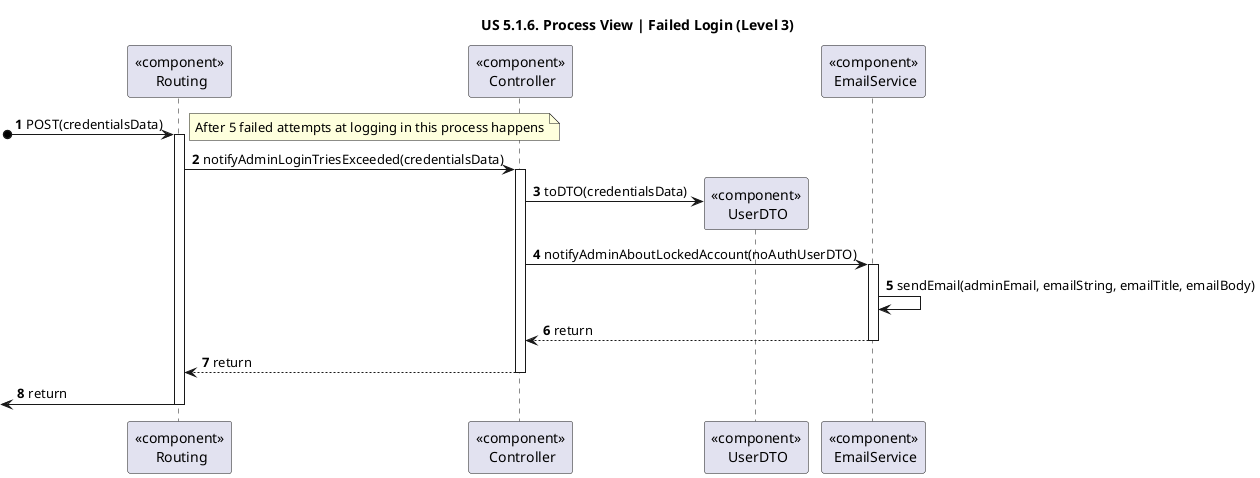 @startuml
'https://plantuml.com/sequence-diagram

title "US 5.1.6. Process View | Failed Login (Level 3)"

autonumber

participant "<<component>>\n Routing" as ROUTE
participant "<<component>>\n Controller" as CONTROL

participant "<<component>>\n UserDTO" as UserDTO

participant "<<component>>\n EmailService" as EMAILServ

[o-> ROUTE : POST(credentialsData)
note right
After 5 failed attempts at logging in this process happens
end note
activate ROUTE

ROUTE -> CONTROL : notifyAdminLoginTriesExceeded(credentialsData)
activate CONTROL

CONTROL -> UserDTO** : toDTO(credentialsData)

CONTROL -> EMAILServ : notifyAdminAboutLockedAccount(noAuthUserDTO)
activate EMAILServ

EMAILServ -> EMAILServ : sendEmail(adminEmail, emailString, emailTitle, emailBody)

EMAILServ --> CONTROL : return
deactivate EMAILServ

CONTROL --> ROUTE : return
deactivate CONTROL

<- ROUTE : return
deactivate ROUTE

@enduml